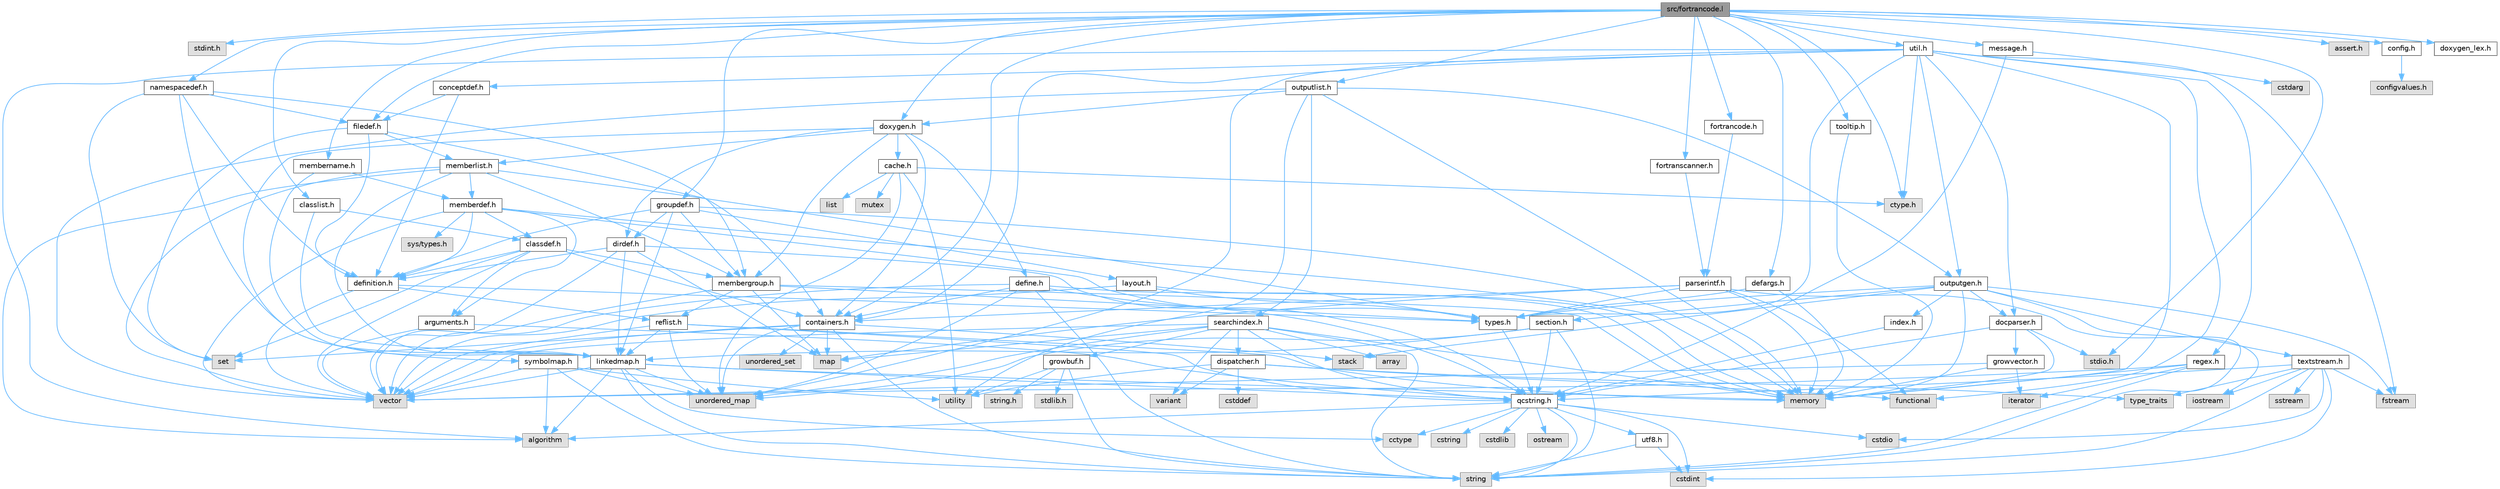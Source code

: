 digraph "src/fortrancode.l"
{
 // INTERACTIVE_SVG=YES
 // LATEX_PDF_SIZE
  bgcolor="transparent";
  edge [fontname=Helvetica,fontsize=10,labelfontname=Helvetica,labelfontsize=10];
  node [fontname=Helvetica,fontsize=10,shape=box,height=0.2,width=0.4];
  Node1 [label="src/fortrancode.l",height=0.2,width=0.4,color="gray40", fillcolor="grey60", style="filled", fontcolor="black",tooltip=" "];
  Node1 -> Node2 [color="steelblue1",style="solid"];
  Node2 [label="stdint.h",height=0.2,width=0.4,color="grey60", fillcolor="#E0E0E0", style="filled",tooltip=" "];
  Node1 -> Node3 [color="steelblue1",style="solid"];
  Node3 [label="stdio.h",height=0.2,width=0.4,color="grey60", fillcolor="#E0E0E0", style="filled",tooltip=" "];
  Node1 -> Node4 [color="steelblue1",style="solid"];
  Node4 [label="assert.h",height=0.2,width=0.4,color="grey60", fillcolor="#E0E0E0", style="filled",tooltip=" "];
  Node1 -> Node5 [color="steelblue1",style="solid"];
  Node5 [label="ctype.h",height=0.2,width=0.4,color="grey60", fillcolor="#E0E0E0", style="filled",tooltip=" "];
  Node1 -> Node6 [color="steelblue1",style="solid"];
  Node6 [label="doxygen.h",height=0.2,width=0.4,color="grey40", fillcolor="white", style="filled",URL="$d1/da1/doxygen_8h.html",tooltip=" "];
  Node6 -> Node7 [color="steelblue1",style="solid"];
  Node7 [label="containers.h",height=0.2,width=0.4,color="grey40", fillcolor="white", style="filled",URL="$d5/d75/containers_8h.html",tooltip=" "];
  Node7 -> Node8 [color="steelblue1",style="solid"];
  Node8 [label="vector",height=0.2,width=0.4,color="grey60", fillcolor="#E0E0E0", style="filled",tooltip=" "];
  Node7 -> Node9 [color="steelblue1",style="solid"];
  Node9 [label="string",height=0.2,width=0.4,color="grey60", fillcolor="#E0E0E0", style="filled",tooltip=" "];
  Node7 -> Node10 [color="steelblue1",style="solid"];
  Node10 [label="set",height=0.2,width=0.4,color="grey60", fillcolor="#E0E0E0", style="filled",tooltip=" "];
  Node7 -> Node11 [color="steelblue1",style="solid"];
  Node11 [label="map",height=0.2,width=0.4,color="grey60", fillcolor="#E0E0E0", style="filled",tooltip=" "];
  Node7 -> Node12 [color="steelblue1",style="solid"];
  Node12 [label="unordered_set",height=0.2,width=0.4,color="grey60", fillcolor="#E0E0E0", style="filled",tooltip=" "];
  Node7 -> Node13 [color="steelblue1",style="solid"];
  Node13 [label="unordered_map",height=0.2,width=0.4,color="grey60", fillcolor="#E0E0E0", style="filled",tooltip=" "];
  Node7 -> Node14 [color="steelblue1",style="solid"];
  Node14 [label="stack",height=0.2,width=0.4,color="grey60", fillcolor="#E0E0E0", style="filled",tooltip=" "];
  Node6 -> Node15 [color="steelblue1",style="solid"];
  Node15 [label="membergroup.h",height=0.2,width=0.4,color="grey40", fillcolor="white", style="filled",URL="$d9/d11/membergroup_8h.html",tooltip=" "];
  Node15 -> Node8 [color="steelblue1",style="solid"];
  Node15 -> Node11 [color="steelblue1",style="solid"];
  Node15 -> Node16 [color="steelblue1",style="solid"];
  Node16 [label="memory",height=0.2,width=0.4,color="grey60", fillcolor="#E0E0E0", style="filled",tooltip=" "];
  Node15 -> Node17 [color="steelblue1",style="solid"];
  Node17 [label="types.h",height=0.2,width=0.4,color="grey40", fillcolor="white", style="filled",URL="$d9/d49/types_8h.html",tooltip="This file contains a number of basic enums and types."];
  Node17 -> Node18 [color="steelblue1",style="solid"];
  Node18 [label="qcstring.h",height=0.2,width=0.4,color="grey40", fillcolor="white", style="filled",URL="$d7/d5c/qcstring_8h.html",tooltip=" "];
  Node18 -> Node9 [color="steelblue1",style="solid"];
  Node18 -> Node19 [color="steelblue1",style="solid"];
  Node19 [label="algorithm",height=0.2,width=0.4,color="grey60", fillcolor="#E0E0E0", style="filled",tooltip=" "];
  Node18 -> Node20 [color="steelblue1",style="solid"];
  Node20 [label="cctype",height=0.2,width=0.4,color="grey60", fillcolor="#E0E0E0", style="filled",tooltip=" "];
  Node18 -> Node21 [color="steelblue1",style="solid"];
  Node21 [label="cstring",height=0.2,width=0.4,color="grey60", fillcolor="#E0E0E0", style="filled",tooltip=" "];
  Node18 -> Node22 [color="steelblue1",style="solid"];
  Node22 [label="cstdio",height=0.2,width=0.4,color="grey60", fillcolor="#E0E0E0", style="filled",tooltip=" "];
  Node18 -> Node23 [color="steelblue1",style="solid"];
  Node23 [label="cstdlib",height=0.2,width=0.4,color="grey60", fillcolor="#E0E0E0", style="filled",tooltip=" "];
  Node18 -> Node24 [color="steelblue1",style="solid"];
  Node24 [label="cstdint",height=0.2,width=0.4,color="grey60", fillcolor="#E0E0E0", style="filled",tooltip=" "];
  Node18 -> Node25 [color="steelblue1",style="solid"];
  Node25 [label="ostream",height=0.2,width=0.4,color="grey60", fillcolor="#E0E0E0", style="filled",tooltip=" "];
  Node18 -> Node26 [color="steelblue1",style="solid"];
  Node26 [label="utf8.h",height=0.2,width=0.4,color="grey40", fillcolor="white", style="filled",URL="$db/d7c/utf8_8h.html",tooltip="Various UTF8 related helper functions."];
  Node26 -> Node24 [color="steelblue1",style="solid"];
  Node26 -> Node9 [color="steelblue1",style="solid"];
  Node15 -> Node27 [color="steelblue1",style="solid"];
  Node27 [label="reflist.h",height=0.2,width=0.4,color="grey40", fillcolor="white", style="filled",URL="$d1/d02/reflist_8h.html",tooltip=" "];
  Node27 -> Node8 [color="steelblue1",style="solid"];
  Node27 -> Node13 [color="steelblue1",style="solid"];
  Node27 -> Node16 [color="steelblue1",style="solid"];
  Node27 -> Node18 [color="steelblue1",style="solid"];
  Node27 -> Node28 [color="steelblue1",style="solid"];
  Node28 [label="linkedmap.h",height=0.2,width=0.4,color="grey40", fillcolor="white", style="filled",URL="$da/de1/linkedmap_8h.html",tooltip=" "];
  Node28 -> Node13 [color="steelblue1",style="solid"];
  Node28 -> Node8 [color="steelblue1",style="solid"];
  Node28 -> Node16 [color="steelblue1",style="solid"];
  Node28 -> Node9 [color="steelblue1",style="solid"];
  Node28 -> Node19 [color="steelblue1",style="solid"];
  Node28 -> Node20 [color="steelblue1",style="solid"];
  Node28 -> Node18 [color="steelblue1",style="solid"];
  Node6 -> Node29 [color="steelblue1",style="solid"];
  Node29 [label="dirdef.h",height=0.2,width=0.4,color="grey40", fillcolor="white", style="filled",URL="$d6/d15/dirdef_8h.html",tooltip=" "];
  Node29 -> Node8 [color="steelblue1",style="solid"];
  Node29 -> Node11 [color="steelblue1",style="solid"];
  Node29 -> Node18 [color="steelblue1",style="solid"];
  Node29 -> Node28 [color="steelblue1",style="solid"];
  Node29 -> Node30 [color="steelblue1",style="solid"];
  Node30 [label="definition.h",height=0.2,width=0.4,color="grey40", fillcolor="white", style="filled",URL="$df/da1/definition_8h.html",tooltip=" "];
  Node30 -> Node8 [color="steelblue1",style="solid"];
  Node30 -> Node17 [color="steelblue1",style="solid"];
  Node30 -> Node27 [color="steelblue1",style="solid"];
  Node6 -> Node31 [color="steelblue1",style="solid"];
  Node31 [label="memberlist.h",height=0.2,width=0.4,color="grey40", fillcolor="white", style="filled",URL="$dd/d78/memberlist_8h.html",tooltip=" "];
  Node31 -> Node8 [color="steelblue1",style="solid"];
  Node31 -> Node19 [color="steelblue1",style="solid"];
  Node31 -> Node32 [color="steelblue1",style="solid"];
  Node32 [label="memberdef.h",height=0.2,width=0.4,color="grey40", fillcolor="white", style="filled",URL="$d4/d46/memberdef_8h.html",tooltip=" "];
  Node32 -> Node8 [color="steelblue1",style="solid"];
  Node32 -> Node16 [color="steelblue1",style="solid"];
  Node32 -> Node33 [color="steelblue1",style="solid"];
  Node33 [label="sys/types.h",height=0.2,width=0.4,color="grey60", fillcolor="#E0E0E0", style="filled",tooltip=" "];
  Node32 -> Node17 [color="steelblue1",style="solid"];
  Node32 -> Node30 [color="steelblue1",style="solid"];
  Node32 -> Node34 [color="steelblue1",style="solid"];
  Node34 [label="arguments.h",height=0.2,width=0.4,color="grey40", fillcolor="white", style="filled",URL="$df/d9b/arguments_8h.html",tooltip=" "];
  Node34 -> Node8 [color="steelblue1",style="solid"];
  Node34 -> Node18 [color="steelblue1",style="solid"];
  Node32 -> Node35 [color="steelblue1",style="solid"];
  Node35 [label="classdef.h",height=0.2,width=0.4,color="grey40", fillcolor="white", style="filled",URL="$d1/da6/classdef_8h.html",tooltip=" "];
  Node35 -> Node8 [color="steelblue1",style="solid"];
  Node35 -> Node10 [color="steelblue1",style="solid"];
  Node35 -> Node7 [color="steelblue1",style="solid"];
  Node35 -> Node30 [color="steelblue1",style="solid"];
  Node35 -> Node34 [color="steelblue1",style="solid"];
  Node35 -> Node15 [color="steelblue1",style="solid"];
  Node31 -> Node28 [color="steelblue1",style="solid"];
  Node31 -> Node17 [color="steelblue1",style="solid"];
  Node31 -> Node15 [color="steelblue1",style="solid"];
  Node6 -> Node36 [color="steelblue1",style="solid"];
  Node36 [label="define.h",height=0.2,width=0.4,color="grey40", fillcolor="white", style="filled",URL="$df/d67/define_8h.html",tooltip=" "];
  Node36 -> Node8 [color="steelblue1",style="solid"];
  Node36 -> Node16 [color="steelblue1",style="solid"];
  Node36 -> Node9 [color="steelblue1",style="solid"];
  Node36 -> Node13 [color="steelblue1",style="solid"];
  Node36 -> Node18 [color="steelblue1",style="solid"];
  Node36 -> Node7 [color="steelblue1",style="solid"];
  Node6 -> Node37 [color="steelblue1",style="solid"];
  Node37 [label="cache.h",height=0.2,width=0.4,color="grey40", fillcolor="white", style="filled",URL="$d3/d26/cache_8h.html",tooltip=" "];
  Node37 -> Node38 [color="steelblue1",style="solid"];
  Node38 [label="list",height=0.2,width=0.4,color="grey60", fillcolor="#E0E0E0", style="filled",tooltip=" "];
  Node37 -> Node13 [color="steelblue1",style="solid"];
  Node37 -> Node39 [color="steelblue1",style="solid"];
  Node39 [label="mutex",height=0.2,width=0.4,color="grey60", fillcolor="#E0E0E0", style="filled",tooltip=" "];
  Node37 -> Node40 [color="steelblue1",style="solid"];
  Node40 [label="utility",height=0.2,width=0.4,color="grey60", fillcolor="#E0E0E0", style="filled",tooltip=" "];
  Node37 -> Node5 [color="steelblue1",style="solid"];
  Node6 -> Node41 [color="steelblue1",style="solid"];
  Node41 [label="symbolmap.h",height=0.2,width=0.4,color="grey40", fillcolor="white", style="filled",URL="$d7/ddd/symbolmap_8h.html",tooltip=" "];
  Node41 -> Node19 [color="steelblue1",style="solid"];
  Node41 -> Node13 [color="steelblue1",style="solid"];
  Node41 -> Node8 [color="steelblue1",style="solid"];
  Node41 -> Node9 [color="steelblue1",style="solid"];
  Node41 -> Node40 [color="steelblue1",style="solid"];
  Node1 -> Node42 [color="steelblue1",style="solid"];
  Node42 [label="message.h",height=0.2,width=0.4,color="grey40", fillcolor="white", style="filled",URL="$d2/d0d/message_8h.html",tooltip=" "];
  Node42 -> Node43 [color="steelblue1",style="solid"];
  Node43 [label="cstdarg",height=0.2,width=0.4,color="grey60", fillcolor="#E0E0E0", style="filled",tooltip=" "];
  Node42 -> Node18 [color="steelblue1",style="solid"];
  Node1 -> Node44 [color="steelblue1",style="solid"];
  Node44 [label="outputlist.h",height=0.2,width=0.4,color="grey40", fillcolor="white", style="filled",URL="$d2/db9/outputlist_8h.html",tooltip=" "];
  Node44 -> Node40 [color="steelblue1",style="solid"];
  Node44 -> Node8 [color="steelblue1",style="solid"];
  Node44 -> Node16 [color="steelblue1",style="solid"];
  Node44 -> Node45 [color="steelblue1",style="solid"];
  Node45 [label="outputgen.h",height=0.2,width=0.4,color="grey40", fillcolor="white", style="filled",URL="$df/d06/outputgen_8h.html",tooltip=" "];
  Node45 -> Node16 [color="steelblue1",style="solid"];
  Node45 -> Node14 [color="steelblue1",style="solid"];
  Node45 -> Node46 [color="steelblue1",style="solid"];
  Node46 [label="iostream",height=0.2,width=0.4,color="grey60", fillcolor="#E0E0E0", style="filled",tooltip=" "];
  Node45 -> Node47 [color="steelblue1",style="solid"];
  Node47 [label="fstream",height=0.2,width=0.4,color="grey60", fillcolor="#E0E0E0", style="filled",tooltip=" "];
  Node45 -> Node17 [color="steelblue1",style="solid"];
  Node45 -> Node48 [color="steelblue1",style="solid"];
  Node48 [label="index.h",height=0.2,width=0.4,color="grey40", fillcolor="white", style="filled",URL="$d1/db5/index_8h.html",tooltip=" "];
  Node48 -> Node18 [color="steelblue1",style="solid"];
  Node45 -> Node49 [color="steelblue1",style="solid"];
  Node49 [label="section.h",height=0.2,width=0.4,color="grey40", fillcolor="white", style="filled",URL="$d1/d2a/section_8h.html",tooltip=" "];
  Node49 -> Node9 [color="steelblue1",style="solid"];
  Node49 -> Node13 [color="steelblue1",style="solid"];
  Node49 -> Node18 [color="steelblue1",style="solid"];
  Node49 -> Node28 [color="steelblue1",style="solid"];
  Node45 -> Node50 [color="steelblue1",style="solid"];
  Node50 [label="textstream.h",height=0.2,width=0.4,color="grey40", fillcolor="white", style="filled",URL="$d4/d7d/textstream_8h.html",tooltip=" "];
  Node50 -> Node9 [color="steelblue1",style="solid"];
  Node50 -> Node46 [color="steelblue1",style="solid"];
  Node50 -> Node51 [color="steelblue1",style="solid"];
  Node51 [label="sstream",height=0.2,width=0.4,color="grey60", fillcolor="#E0E0E0", style="filled",tooltip=" "];
  Node50 -> Node24 [color="steelblue1",style="solid"];
  Node50 -> Node22 [color="steelblue1",style="solid"];
  Node50 -> Node47 [color="steelblue1",style="solid"];
  Node50 -> Node52 [color="steelblue1",style="solid"];
  Node52 [label="type_traits",height=0.2,width=0.4,color="grey60", fillcolor="#E0E0E0", style="filled",tooltip=" "];
  Node50 -> Node18 [color="steelblue1",style="solid"];
  Node45 -> Node53 [color="steelblue1",style="solid"];
  Node53 [label="docparser.h",height=0.2,width=0.4,color="grey40", fillcolor="white", style="filled",URL="$de/d9c/docparser_8h.html",tooltip=" "];
  Node53 -> Node3 [color="steelblue1",style="solid"];
  Node53 -> Node16 [color="steelblue1",style="solid"];
  Node53 -> Node18 [color="steelblue1",style="solid"];
  Node53 -> Node54 [color="steelblue1",style="solid"];
  Node54 [label="growvector.h",height=0.2,width=0.4,color="grey40", fillcolor="white", style="filled",URL="$d7/d50/growvector_8h.html",tooltip=" "];
  Node54 -> Node8 [color="steelblue1",style="solid"];
  Node54 -> Node16 [color="steelblue1",style="solid"];
  Node54 -> Node55 [color="steelblue1",style="solid"];
  Node55 [label="iterator",height=0.2,width=0.4,color="grey60", fillcolor="#E0E0E0", style="filled",tooltip=" "];
  Node44 -> Node56 [color="steelblue1",style="solid"];
  Node56 [label="searchindex.h",height=0.2,width=0.4,color="grey40", fillcolor="white", style="filled",URL="$de/d07/searchindex_8h.html",tooltip="Web server based search engine."];
  Node56 -> Node16 [color="steelblue1",style="solid"];
  Node56 -> Node8 [color="steelblue1",style="solid"];
  Node56 -> Node11 [color="steelblue1",style="solid"];
  Node56 -> Node13 [color="steelblue1",style="solid"];
  Node56 -> Node9 [color="steelblue1",style="solid"];
  Node56 -> Node57 [color="steelblue1",style="solid"];
  Node57 [label="array",height=0.2,width=0.4,color="grey60", fillcolor="#E0E0E0", style="filled",tooltip=" "];
  Node56 -> Node58 [color="steelblue1",style="solid"];
  Node58 [label="variant",height=0.2,width=0.4,color="grey60", fillcolor="#E0E0E0", style="filled",tooltip=" "];
  Node56 -> Node18 [color="steelblue1",style="solid"];
  Node56 -> Node59 [color="steelblue1",style="solid"];
  Node59 [label="growbuf.h",height=0.2,width=0.4,color="grey40", fillcolor="white", style="filled",URL="$dd/d72/growbuf_8h.html",tooltip=" "];
  Node59 -> Node40 [color="steelblue1",style="solid"];
  Node59 -> Node60 [color="steelblue1",style="solid"];
  Node60 [label="stdlib.h",height=0.2,width=0.4,color="grey60", fillcolor="#E0E0E0", style="filled",tooltip=" "];
  Node59 -> Node61 [color="steelblue1",style="solid"];
  Node61 [label="string.h",height=0.2,width=0.4,color="grey60", fillcolor="#E0E0E0", style="filled",tooltip=" "];
  Node59 -> Node9 [color="steelblue1",style="solid"];
  Node56 -> Node62 [color="steelblue1",style="solid"];
  Node62 [label="dispatcher.h",height=0.2,width=0.4,color="grey40", fillcolor="white", style="filled",URL="$da/d73/dispatcher_8h.html",tooltip=" "];
  Node62 -> Node63 [color="steelblue1",style="solid"];
  Node63 [label="cstddef",height=0.2,width=0.4,color="grey60", fillcolor="#E0E0E0", style="filled",tooltip=" "];
  Node62 -> Node40 [color="steelblue1",style="solid"];
  Node62 -> Node64 [color="steelblue1",style="solid"];
  Node64 [label="functional",height=0.2,width=0.4,color="grey60", fillcolor="#E0E0E0", style="filled",tooltip=" "];
  Node62 -> Node58 [color="steelblue1",style="solid"];
  Node62 -> Node52 [color="steelblue1",style="solid"];
  Node44 -> Node6 [color="steelblue1",style="solid"];
  Node1 -> Node65 [color="steelblue1",style="solid"];
  Node65 [label="util.h",height=0.2,width=0.4,color="grey40", fillcolor="white", style="filled",URL="$d8/d3c/util_8h.html",tooltip="A bunch of utility functions."];
  Node65 -> Node16 [color="steelblue1",style="solid"];
  Node65 -> Node13 [color="steelblue1",style="solid"];
  Node65 -> Node19 [color="steelblue1",style="solid"];
  Node65 -> Node64 [color="steelblue1",style="solid"];
  Node65 -> Node47 [color="steelblue1",style="solid"];
  Node65 -> Node5 [color="steelblue1",style="solid"];
  Node65 -> Node17 [color="steelblue1",style="solid"];
  Node65 -> Node53 [color="steelblue1",style="solid"];
  Node65 -> Node7 [color="steelblue1",style="solid"];
  Node65 -> Node45 [color="steelblue1",style="solid"];
  Node65 -> Node66 [color="steelblue1",style="solid"];
  Node66 [label="regex.h",height=0.2,width=0.4,color="grey40", fillcolor="white", style="filled",URL="$d1/d21/regex_8h.html",tooltip=" "];
  Node66 -> Node16 [color="steelblue1",style="solid"];
  Node66 -> Node9 [color="steelblue1",style="solid"];
  Node66 -> Node8 [color="steelblue1",style="solid"];
  Node66 -> Node55 [color="steelblue1",style="solid"];
  Node65 -> Node67 [color="steelblue1",style="solid"];
  Node67 [label="conceptdef.h",height=0.2,width=0.4,color="grey40", fillcolor="white", style="filled",URL="$da/df1/conceptdef_8h.html",tooltip=" "];
  Node67 -> Node30 [color="steelblue1",style="solid"];
  Node67 -> Node68 [color="steelblue1",style="solid"];
  Node68 [label="filedef.h",height=0.2,width=0.4,color="grey40", fillcolor="white", style="filled",URL="$d4/d3a/filedef_8h.html",tooltip=" "];
  Node68 -> Node10 [color="steelblue1",style="solid"];
  Node68 -> Node30 [color="steelblue1",style="solid"];
  Node68 -> Node31 [color="steelblue1",style="solid"];
  Node68 -> Node7 [color="steelblue1",style="solid"];
  Node1 -> Node69 [color="steelblue1",style="solid"];
  Node69 [label="membername.h",height=0.2,width=0.4,color="grey40", fillcolor="white", style="filled",URL="$d7/dfc/membername_8h.html",tooltip=" "];
  Node69 -> Node32 [color="steelblue1",style="solid"];
  Node69 -> Node28 [color="steelblue1",style="solid"];
  Node1 -> Node70 [color="steelblue1",style="solid"];
  Node70 [label="defargs.h",height=0.2,width=0.4,color="grey40", fillcolor="white", style="filled",URL="$d8/d65/defargs_8h.html",tooltip=" "];
  Node70 -> Node17 [color="steelblue1",style="solid"];
  Node70 -> Node16 [color="steelblue1",style="solid"];
  Node1 -> Node71 [color="steelblue1",style="solid"];
  Node71 [label="config.h",height=0.2,width=0.4,color="grey40", fillcolor="white", style="filled",URL="$db/d16/config_8h.html",tooltip=" "];
  Node71 -> Node72 [color="steelblue1",style="solid"];
  Node72 [label="configvalues.h",height=0.2,width=0.4,color="grey60", fillcolor="#E0E0E0", style="filled",tooltip=" "];
  Node1 -> Node73 [color="steelblue1",style="solid"];
  Node73 [label="groupdef.h",height=0.2,width=0.4,color="grey40", fillcolor="white", style="filled",URL="$d1/de6/groupdef_8h.html",tooltip=" "];
  Node73 -> Node16 [color="steelblue1",style="solid"];
  Node73 -> Node30 [color="steelblue1",style="solid"];
  Node73 -> Node29 [color="steelblue1",style="solid"];
  Node73 -> Node74 [color="steelblue1",style="solid"];
  Node74 [label="layout.h",height=0.2,width=0.4,color="grey40", fillcolor="white", style="filled",URL="$db/d51/layout_8h.html",tooltip=" "];
  Node74 -> Node16 [color="steelblue1",style="solid"];
  Node74 -> Node8 [color="steelblue1",style="solid"];
  Node74 -> Node17 [color="steelblue1",style="solid"];
  Node73 -> Node15 [color="steelblue1",style="solid"];
  Node73 -> Node28 [color="steelblue1",style="solid"];
  Node1 -> Node75 [color="steelblue1",style="solid"];
  Node75 [label="classlist.h",height=0.2,width=0.4,color="grey40", fillcolor="white", style="filled",URL="$d2/df8/classlist_8h.html",tooltip=" "];
  Node75 -> Node28 [color="steelblue1",style="solid"];
  Node75 -> Node35 [color="steelblue1",style="solid"];
  Node1 -> Node68 [color="steelblue1",style="solid"];
  Node1 -> Node76 [color="steelblue1",style="solid"];
  Node76 [label="namespacedef.h",height=0.2,width=0.4,color="grey40", fillcolor="white", style="filled",URL="$d7/d97/namespacedef_8h.html",tooltip=" "];
  Node76 -> Node10 [color="steelblue1",style="solid"];
  Node76 -> Node30 [color="steelblue1",style="solid"];
  Node76 -> Node68 [color="steelblue1",style="solid"];
  Node76 -> Node28 [color="steelblue1",style="solid"];
  Node76 -> Node15 [color="steelblue1",style="solid"];
  Node1 -> Node77 [color="steelblue1",style="solid"];
  Node77 [label="tooltip.h",height=0.2,width=0.4,color="grey40", fillcolor="white", style="filled",URL="$db/d83/tooltip_8h.html",tooltip=" "];
  Node77 -> Node16 [color="steelblue1",style="solid"];
  Node1 -> Node78 [color="steelblue1",style="solid"];
  Node78 [label="fortrancode.h",height=0.2,width=0.4,color="grey40", fillcolor="white", style="filled",URL="$da/d06/fortrancode_8h.html",tooltip=" "];
  Node78 -> Node79 [color="steelblue1",style="solid"];
  Node79 [label="parserintf.h",height=0.2,width=0.4,color="grey40", fillcolor="white", style="filled",URL="$da/d55/parserintf_8h.html",tooltip=" "];
  Node79 -> Node64 [color="steelblue1",style="solid"];
  Node79 -> Node16 [color="steelblue1",style="solid"];
  Node79 -> Node11 [color="steelblue1",style="solid"];
  Node79 -> Node9 [color="steelblue1",style="solid"];
  Node79 -> Node17 [color="steelblue1",style="solid"];
  Node79 -> Node7 [color="steelblue1",style="solid"];
  Node1 -> Node80 [color="steelblue1",style="solid"];
  Node80 [label="fortranscanner.h",height=0.2,width=0.4,color="grey40", fillcolor="white", style="filled",URL="$d9/d7b/fortranscanner_8h.html",tooltip=" "];
  Node80 -> Node79 [color="steelblue1",style="solid"];
  Node1 -> Node7 [color="steelblue1",style="solid"];
  Node1 -> Node81 [color="steelblue1",style="solid"];
  Node81 [label="doxygen_lex.h",height=0.2,width=0.4,color="grey40", fillcolor="white", style="filled",URL="$d6/da5/doxygen__lex_8h.html",tooltip=" "];
}
